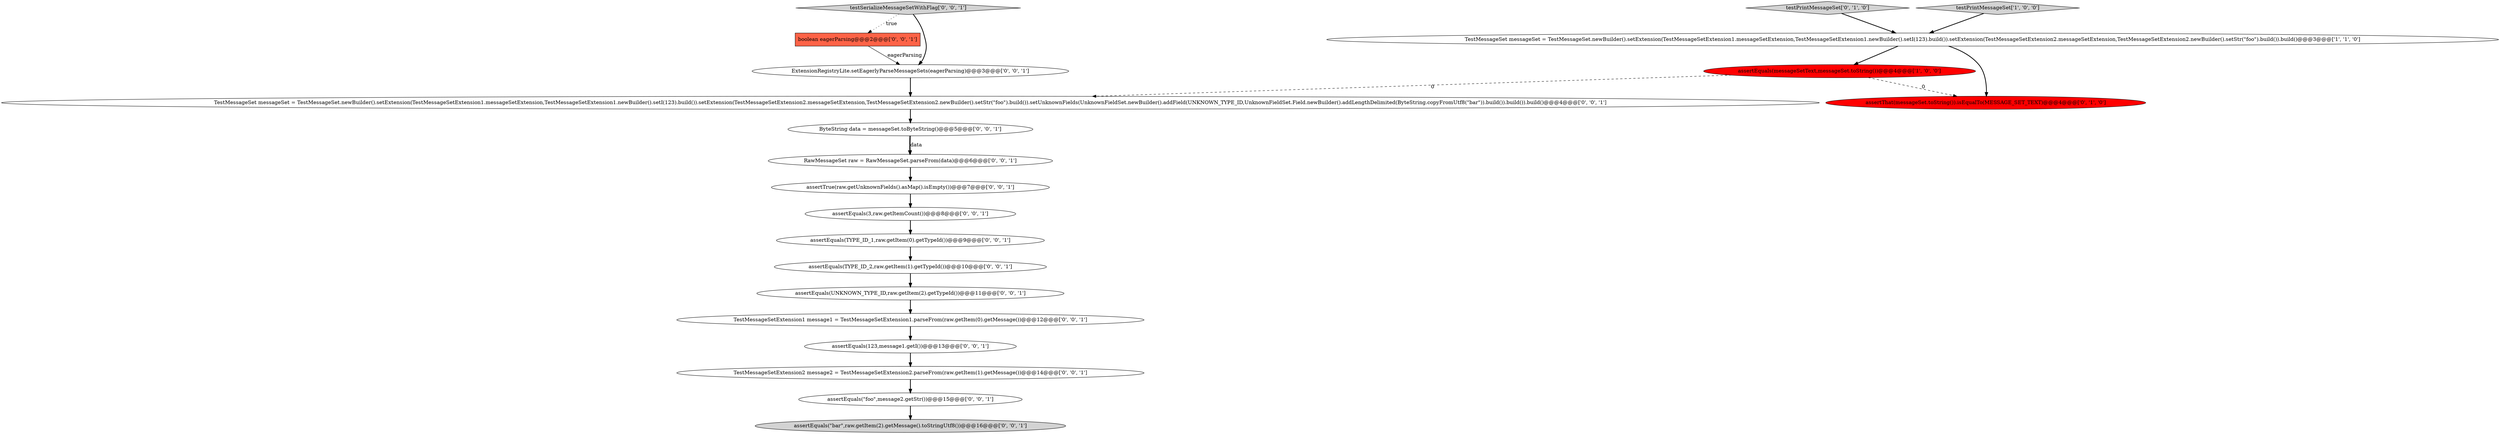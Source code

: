 digraph {
17 [style = filled, label = "TestMessageSetExtension2 message2 = TestMessageSetExtension2.parseFrom(raw.getItem(1).getMessage())@@@14@@@['0', '0', '1']", fillcolor = white, shape = ellipse image = "AAA0AAABBB3BBB"];
20 [style = filled, label = "boolean eagerParsing@@@2@@@['0', '0', '1']", fillcolor = tomato, shape = box image = "AAA0AAABBB3BBB"];
7 [style = filled, label = "assertEquals(\"foo\",message2.getStr())@@@15@@@['0', '0', '1']", fillcolor = white, shape = ellipse image = "AAA0AAABBB3BBB"];
10 [style = filled, label = "RawMessageSet raw = RawMessageSet.parseFrom(data)@@@6@@@['0', '0', '1']", fillcolor = white, shape = ellipse image = "AAA0AAABBB3BBB"];
12 [style = filled, label = "TestMessageSet messageSet = TestMessageSet.newBuilder().setExtension(TestMessageSetExtension1.messageSetExtension,TestMessageSetExtension1.newBuilder().setI(123).build()).setExtension(TestMessageSetExtension2.messageSetExtension,TestMessageSetExtension2.newBuilder().setStr(\"foo\").build()).setUnknownFields(UnknownFieldSet.newBuilder().addField(UNKNOWN_TYPE_ID,UnknownFieldSet.Field.newBuilder().addLengthDelimited(ByteString.copyFromUtf8(\"bar\")).build()).build()).build()@@@4@@@['0', '0', '1']", fillcolor = white, shape = ellipse image = "AAA0AAABBB3BBB"];
6 [style = filled, label = "assertEquals(UNKNOWN_TYPE_ID,raw.getItem(2).getTypeId())@@@11@@@['0', '0', '1']", fillcolor = white, shape = ellipse image = "AAA0AAABBB3BBB"];
14 [style = filled, label = "testSerializeMessageSetWithFlag['0', '0', '1']", fillcolor = lightgray, shape = diamond image = "AAA0AAABBB3BBB"];
16 [style = filled, label = "assertEquals(TYPE_ID_1,raw.getItem(0).getTypeId())@@@9@@@['0', '0', '1']", fillcolor = white, shape = ellipse image = "AAA0AAABBB3BBB"];
11 [style = filled, label = "ExtensionRegistryLite.setEagerlyParseMessageSets(eagerParsing)@@@3@@@['0', '0', '1']", fillcolor = white, shape = ellipse image = "AAA0AAABBB3BBB"];
13 [style = filled, label = "assertEquals(TYPE_ID_2,raw.getItem(1).getTypeId())@@@10@@@['0', '0', '1']", fillcolor = white, shape = ellipse image = "AAA0AAABBB3BBB"];
1 [style = filled, label = "assertEquals(messageSetText,messageSet.toString())@@@4@@@['1', '0', '0']", fillcolor = red, shape = ellipse image = "AAA1AAABBB1BBB"];
0 [style = filled, label = "TestMessageSet messageSet = TestMessageSet.newBuilder().setExtension(TestMessageSetExtension1.messageSetExtension,TestMessageSetExtension1.newBuilder().setI(123).build()).setExtension(TestMessageSetExtension2.messageSetExtension,TestMessageSetExtension2.newBuilder().setStr(\"foo\").build()).build()@@@3@@@['1', '1', '0']", fillcolor = white, shape = ellipse image = "AAA0AAABBB1BBB"];
8 [style = filled, label = "TestMessageSetExtension1 message1 = TestMessageSetExtension1.parseFrom(raw.getItem(0).getMessage())@@@12@@@['0', '0', '1']", fillcolor = white, shape = ellipse image = "AAA0AAABBB3BBB"];
15 [style = filled, label = "assertTrue(raw.getUnknownFields().asMap().isEmpty())@@@7@@@['0', '0', '1']", fillcolor = white, shape = ellipse image = "AAA0AAABBB3BBB"];
19 [style = filled, label = "ByteString data = messageSet.toByteString()@@@5@@@['0', '0', '1']", fillcolor = white, shape = ellipse image = "AAA0AAABBB3BBB"];
4 [style = filled, label = "testPrintMessageSet['0', '1', '0']", fillcolor = lightgray, shape = diamond image = "AAA0AAABBB2BBB"];
3 [style = filled, label = "assertThat(messageSet.toString()).isEqualTo(MESSAGE_SET_TEXT)@@@4@@@['0', '1', '0']", fillcolor = red, shape = ellipse image = "AAA1AAABBB2BBB"];
5 [style = filled, label = "assertEquals(3,raw.getItemCount())@@@8@@@['0', '0', '1']", fillcolor = white, shape = ellipse image = "AAA0AAABBB3BBB"];
18 [style = filled, label = "assertEquals(\"bar\",raw.getItem(2).getMessage().toStringUtf8())@@@16@@@['0', '0', '1']", fillcolor = lightgray, shape = ellipse image = "AAA0AAABBB3BBB"];
2 [style = filled, label = "testPrintMessageSet['1', '0', '0']", fillcolor = lightgray, shape = diamond image = "AAA0AAABBB1BBB"];
9 [style = filled, label = "assertEquals(123,message1.getI())@@@13@@@['0', '0', '1']", fillcolor = white, shape = ellipse image = "AAA0AAABBB3BBB"];
0->3 [style = bold, label=""];
16->13 [style = bold, label=""];
1->3 [style = dashed, label="0"];
10->15 [style = bold, label=""];
19->10 [style = bold, label=""];
9->17 [style = bold, label=""];
11->12 [style = bold, label=""];
15->5 [style = bold, label=""];
4->0 [style = bold, label=""];
5->16 [style = bold, label=""];
17->7 [style = bold, label=""];
14->20 [style = dotted, label="true"];
1->12 [style = dashed, label="0"];
20->11 [style = solid, label="eagerParsing"];
2->0 [style = bold, label=""];
0->1 [style = bold, label=""];
6->8 [style = bold, label=""];
8->9 [style = bold, label=""];
7->18 [style = bold, label=""];
19->10 [style = solid, label="data"];
13->6 [style = bold, label=""];
12->19 [style = bold, label=""];
14->11 [style = bold, label=""];
}

